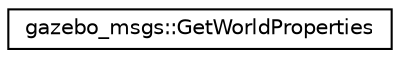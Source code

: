 digraph "Graphical Class Hierarchy"
{
  edge [fontname="Helvetica",fontsize="10",labelfontname="Helvetica",labelfontsize="10"];
  node [fontname="Helvetica",fontsize="10",shape=record];
  rankdir="LR";
  Node1 [label="gazebo_msgs::GetWorldProperties",height=0.2,width=0.4,color="black", fillcolor="white", style="filled",URL="$classgazebo__msgs_1_1_get_world_properties.html"];
}
